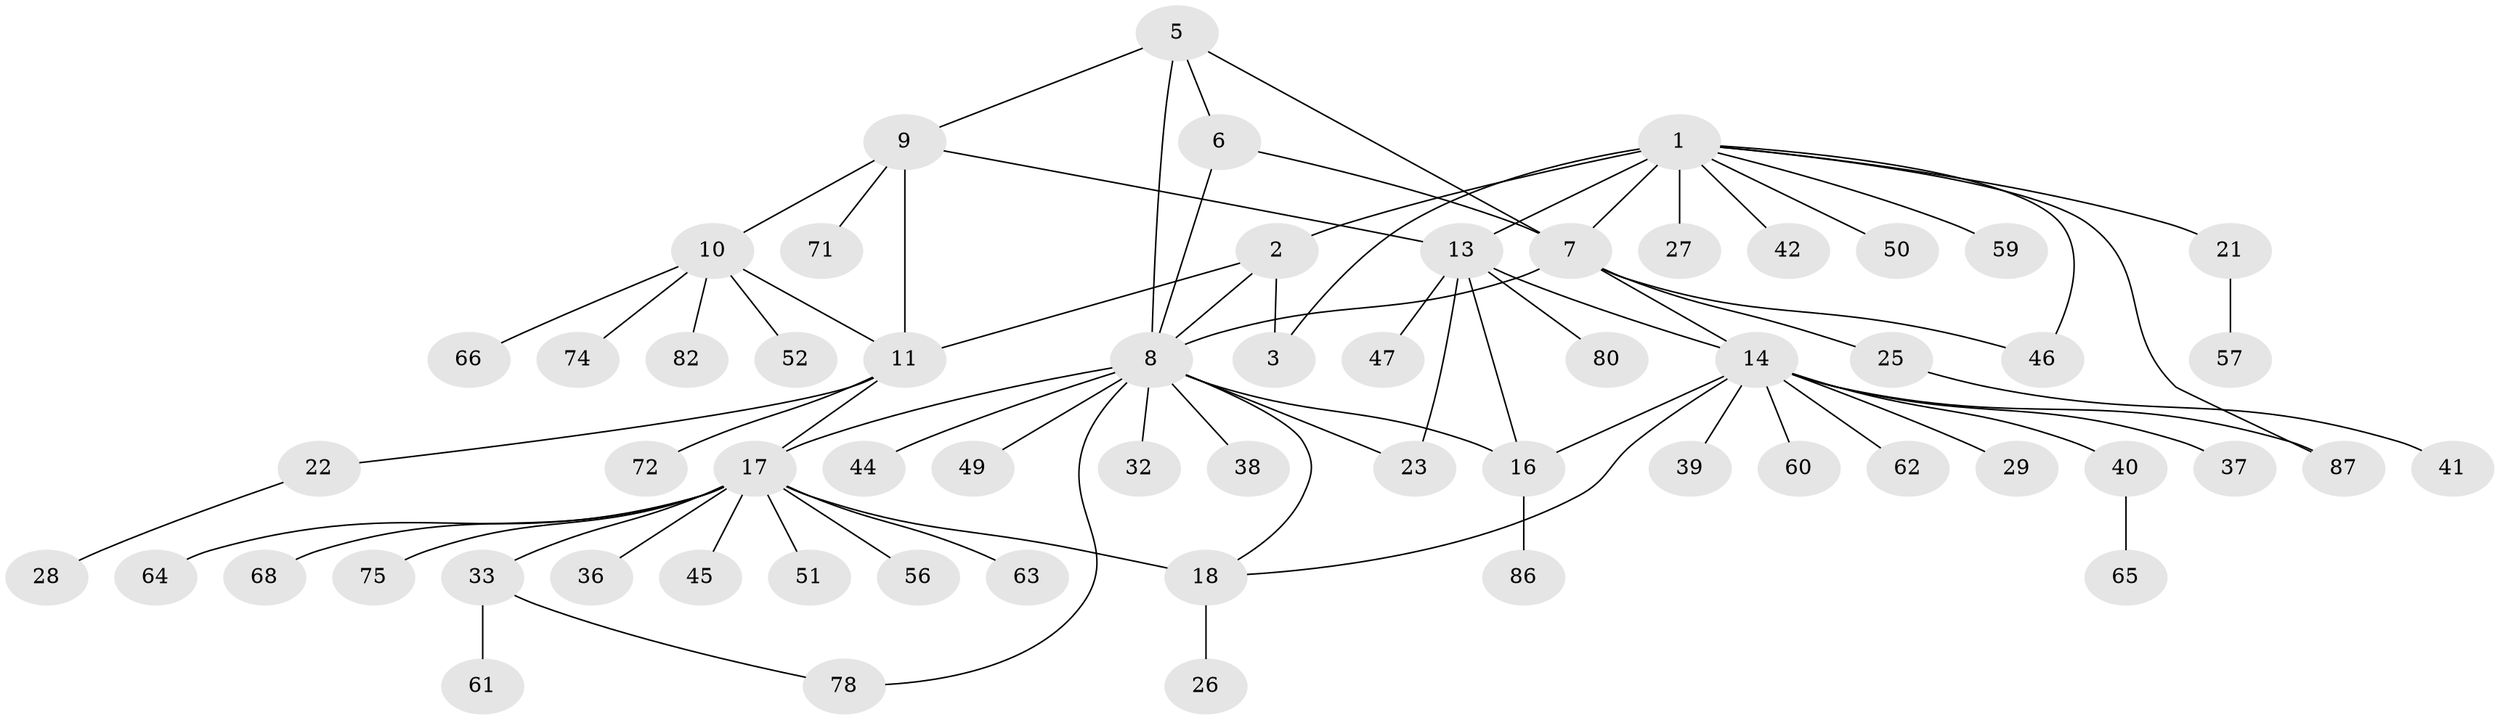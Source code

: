 // original degree distribution, {6: 0.06818181818181818, 3: 0.07954545454545454, 9: 0.011363636363636364, 5: 0.045454545454545456, 7: 0.03409090909090909, 10: 0.022727272727272728, 4: 0.022727272727272728, 11: 0.011363636363636364, 2: 0.20454545454545456, 1: 0.5}
// Generated by graph-tools (version 1.1) at 2025/11/02/27/25 16:11:36]
// undirected, 60 vertices, 77 edges
graph export_dot {
graph [start="1"]
  node [color=gray90,style=filled];
  1 [super="+4"];
  2 [super="+30"];
  3;
  5 [super="+69"];
  6;
  7 [super="+43"];
  8 [super="+19"];
  9 [super="+12"];
  10 [super="+73"];
  11;
  13 [super="+15"];
  14 [super="+34"];
  16 [super="+24"];
  17 [super="+20"];
  18 [super="+35"];
  21 [super="+54"];
  22 [super="+77"];
  23;
  25 [super="+48"];
  26 [super="+31"];
  27;
  28;
  29;
  32;
  33 [super="+81"];
  36;
  37 [super="+53"];
  38;
  39;
  40;
  41 [super="+55"];
  42;
  44 [super="+84"];
  45;
  46 [super="+85"];
  47;
  49 [super="+58"];
  50 [super="+83"];
  51;
  52;
  56;
  57;
  59 [super="+70"];
  60;
  61;
  62;
  63 [super="+67"];
  64 [super="+88"];
  65;
  66;
  68;
  71 [super="+76"];
  72 [super="+79"];
  74;
  75;
  78;
  80;
  82;
  86;
  87;
  1 -- 2 [weight=2];
  1 -- 3 [weight=2];
  1 -- 21;
  1 -- 27;
  1 -- 42;
  1 -- 7;
  1 -- 13;
  1 -- 46;
  1 -- 50;
  1 -- 87;
  1 -- 59;
  2 -- 3;
  2 -- 11;
  2 -- 8;
  5 -- 6;
  5 -- 7;
  5 -- 8;
  5 -- 9;
  6 -- 7;
  6 -- 8;
  7 -- 8;
  7 -- 25;
  7 -- 46;
  7 -- 14;
  8 -- 16;
  8 -- 32;
  8 -- 38;
  8 -- 44;
  8 -- 49;
  8 -- 78;
  8 -- 17 [weight=2];
  8 -- 18;
  8 -- 23;
  9 -- 10 [weight=2];
  9 -- 11 [weight=2];
  9 -- 71;
  9 -- 13;
  10 -- 11;
  10 -- 52;
  10 -- 66;
  10 -- 74;
  10 -- 82;
  11 -- 22;
  11 -- 72;
  11 -- 17;
  13 -- 14 [weight=2];
  13 -- 16 [weight=2];
  13 -- 47;
  13 -- 80;
  13 -- 23;
  14 -- 16;
  14 -- 18;
  14 -- 29;
  14 -- 37;
  14 -- 39;
  14 -- 60;
  14 -- 62;
  14 -- 40;
  14 -- 87;
  16 -- 86;
  17 -- 18 [weight=2];
  17 -- 33;
  17 -- 64;
  17 -- 68;
  17 -- 36;
  17 -- 75;
  17 -- 45;
  17 -- 51;
  17 -- 56;
  17 -- 63;
  18 -- 26;
  21 -- 57;
  22 -- 28;
  25 -- 41;
  33 -- 61;
  33 -- 78;
  40 -- 65;
}
